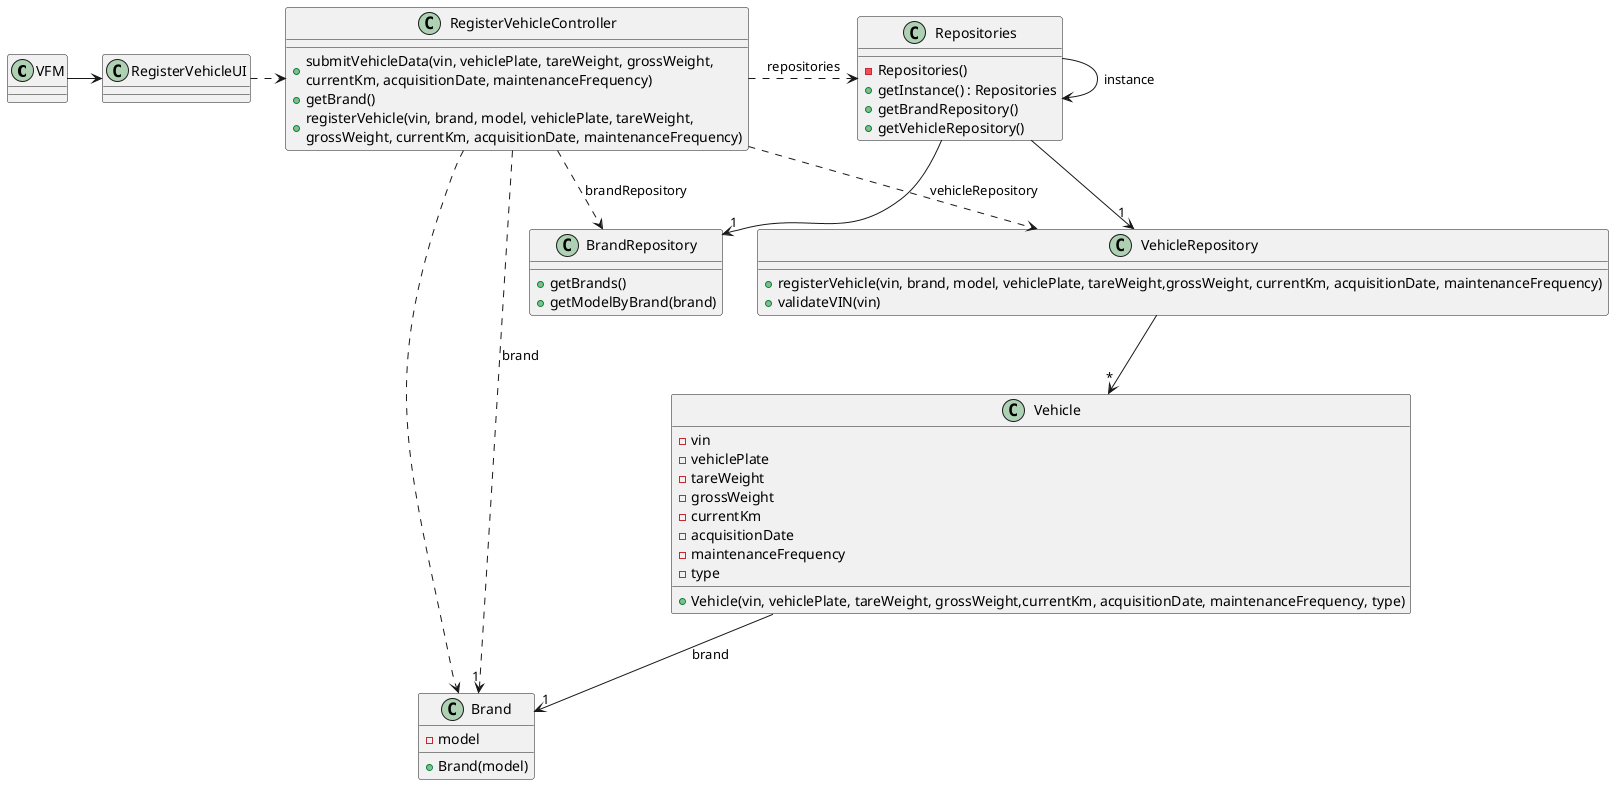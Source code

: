 @startuml
skinparam packageStyle rectangle
skinparam shadowing false
skinparam line type polyline



class VFM {
}

class Vehicle {
    - vin
    - vehiclePlate
    - tareWeight
    - grossWeight
    - currentKm
    - acquisitionDate
    - maintenanceFrequency
    - type

    + Vehicle(vin, vehiclePlate, tareWeight, grossWeight,currentKm, acquisitionDate, maintenanceFrequency, type)
}

class Brand {
    - model

    + Brand(model)
}

class VehicleRepository {
    + registerVehicle(vin, brand, model, vehiclePlate, tareWeight,grossWeight, currentKm, acquisitionDate, maintenanceFrequency)
    + validateVIN(vin)
}

class BrandRepository {
    + getBrands()
    + getModelByBrand(brand)
}

class Repositories {
    - Repositories()
    + getInstance() : Repositories
    + getBrandRepository()
    + getVehicleRepository()
}

class RegisterVehicleController {
    + submitVehicleData(vin, vehiclePlate, tareWeight, grossWeight,\ncurrentKm, acquisitionDate, maintenanceFrequency)
    + getBrand()
    + registerVehicle(vin, brand, model, vehiclePlate, tareWeight,\ngrossWeight, currentKm, acquisitionDate, maintenanceFrequency)
}

class RegisterVehicleUI {
}

VFM -> RegisterVehicleUI
Repositories -> Repositories : instance

RegisterVehicleUI .> RegisterVehicleController

RegisterVehicleController .> Repositories : repositories

Repositories -> "1" BrandRepository

RegisterVehicleController ..> Brand
RegisterVehicleController ..> VehicleRepository : vehicleRepository
RegisterVehicleController ..> BrandRepository : brandRepository

Repositories --> "1" VehicleRepository

VehicleRepository --> "*" Vehicle

RegisterVehicleController ..> "1" Brand : brand

Vehicle --> "1" Brand : brand

@enduml
